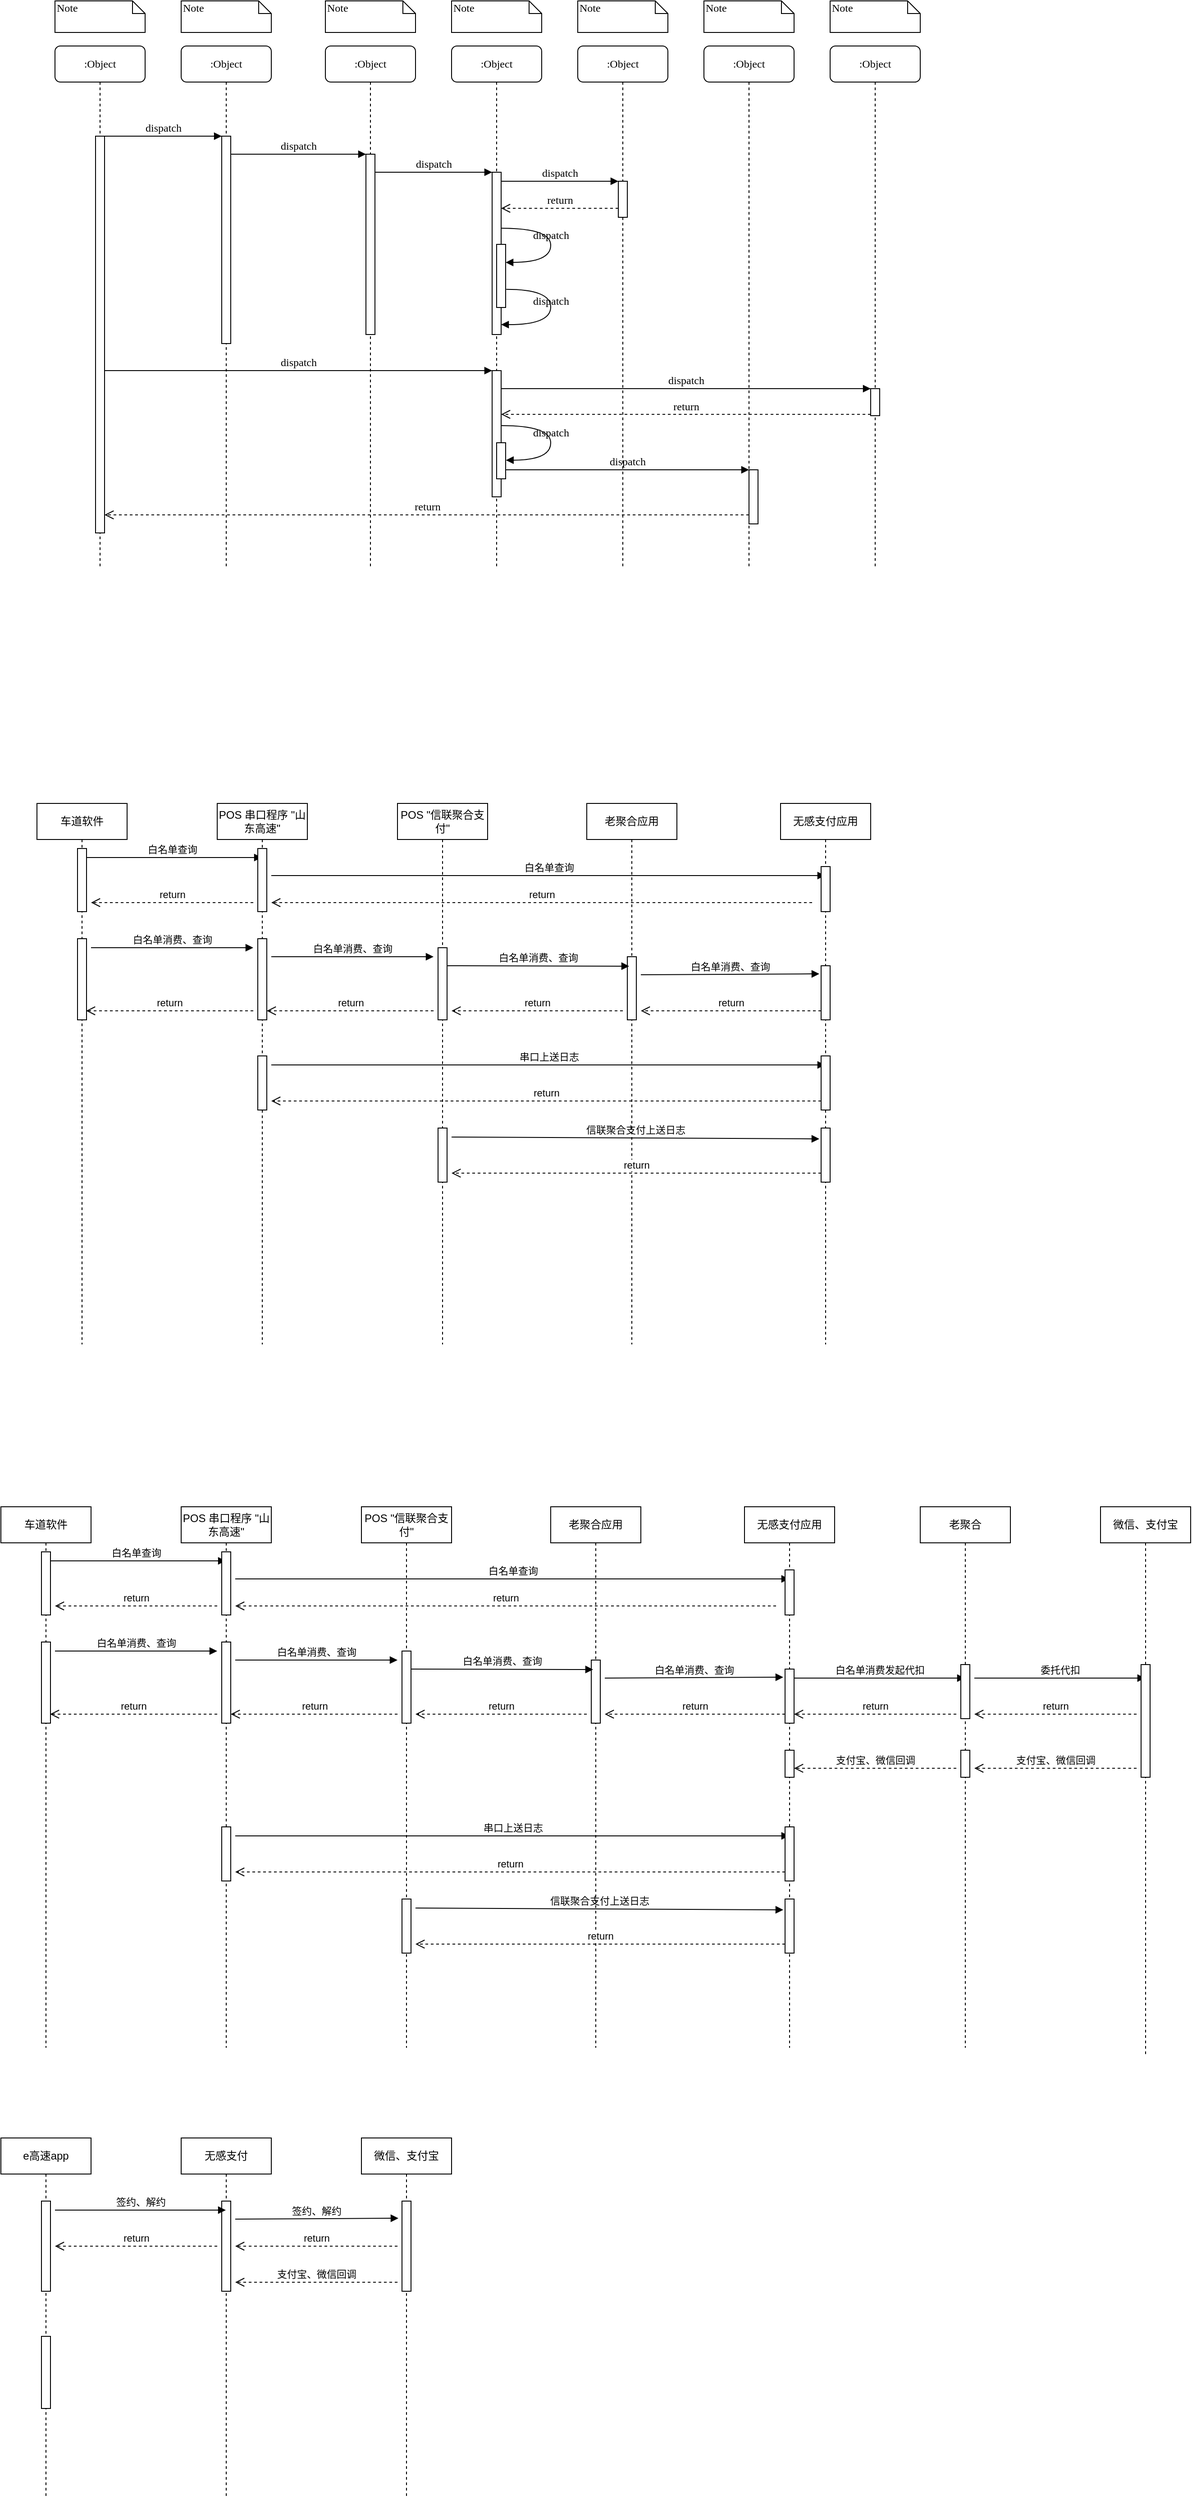 <mxfile version="17.4.2" type="github">
  <diagram name="Page-1" id="13e1069c-82ec-6db2-03f1-153e76fe0fe0">
    <mxGraphModel dx="1422" dy="794" grid="1" gridSize="10" guides="1" tooltips="1" connect="1" arrows="1" fold="1" page="1" pageScale="1" pageWidth="1100" pageHeight="850" background="none" math="0" shadow="0">
      <root>
        <mxCell id="0" />
        <mxCell id="1" parent="0" />
        <mxCell id="7baba1c4bc27f4b0-2" value=":Object" style="shape=umlLifeline;perimeter=lifelinePerimeter;whiteSpace=wrap;html=1;container=1;collapsible=0;recursiveResize=0;outlineConnect=0;rounded=1;shadow=0;comic=0;labelBackgroundColor=none;strokeWidth=1;fontFamily=Verdana;fontSize=12;align=center;" parent="1" vertex="1">
          <mxGeometry x="240" y="80" width="100" height="580" as="geometry" />
        </mxCell>
        <mxCell id="7baba1c4bc27f4b0-10" value="" style="html=1;points=[];perimeter=orthogonalPerimeter;rounded=0;shadow=0;comic=0;labelBackgroundColor=none;strokeWidth=1;fontFamily=Verdana;fontSize=12;align=center;" parent="7baba1c4bc27f4b0-2" vertex="1">
          <mxGeometry x="45" y="100" width="10" height="230" as="geometry" />
        </mxCell>
        <mxCell id="7baba1c4bc27f4b0-3" value=":Object" style="shape=umlLifeline;perimeter=lifelinePerimeter;whiteSpace=wrap;html=1;container=1;collapsible=0;recursiveResize=0;outlineConnect=0;rounded=1;shadow=0;comic=0;labelBackgroundColor=none;strokeWidth=1;fontFamily=Verdana;fontSize=12;align=center;" parent="1" vertex="1">
          <mxGeometry x="400" y="80" width="100" height="580" as="geometry" />
        </mxCell>
        <mxCell id="7baba1c4bc27f4b0-13" value="" style="html=1;points=[];perimeter=orthogonalPerimeter;rounded=0;shadow=0;comic=0;labelBackgroundColor=none;strokeWidth=1;fontFamily=Verdana;fontSize=12;align=center;" parent="7baba1c4bc27f4b0-3" vertex="1">
          <mxGeometry x="45" y="120" width="10" height="200" as="geometry" />
        </mxCell>
        <mxCell id="7baba1c4bc27f4b0-4" value=":Object" style="shape=umlLifeline;perimeter=lifelinePerimeter;whiteSpace=wrap;html=1;container=1;collapsible=0;recursiveResize=0;outlineConnect=0;rounded=1;shadow=0;comic=0;labelBackgroundColor=none;strokeWidth=1;fontFamily=Verdana;fontSize=12;align=center;" parent="1" vertex="1">
          <mxGeometry x="540" y="80" width="100" height="580" as="geometry" />
        </mxCell>
        <mxCell id="7baba1c4bc27f4b0-5" value=":Object" style="shape=umlLifeline;perimeter=lifelinePerimeter;whiteSpace=wrap;html=1;container=1;collapsible=0;recursiveResize=0;outlineConnect=0;rounded=1;shadow=0;comic=0;labelBackgroundColor=none;strokeWidth=1;fontFamily=Verdana;fontSize=12;align=center;" parent="1" vertex="1">
          <mxGeometry x="680" y="80" width="100" height="580" as="geometry" />
        </mxCell>
        <mxCell id="7baba1c4bc27f4b0-6" value=":Object" style="shape=umlLifeline;perimeter=lifelinePerimeter;whiteSpace=wrap;html=1;container=1;collapsible=0;recursiveResize=0;outlineConnect=0;rounded=1;shadow=0;comic=0;labelBackgroundColor=none;strokeWidth=1;fontFamily=Verdana;fontSize=12;align=center;" parent="1" vertex="1">
          <mxGeometry x="820" y="80" width="100" height="580" as="geometry" />
        </mxCell>
        <mxCell id="7baba1c4bc27f4b0-7" value=":Object" style="shape=umlLifeline;perimeter=lifelinePerimeter;whiteSpace=wrap;html=1;container=1;collapsible=0;recursiveResize=0;outlineConnect=0;rounded=1;shadow=0;comic=0;labelBackgroundColor=none;strokeWidth=1;fontFamily=Verdana;fontSize=12;align=center;" parent="1" vertex="1">
          <mxGeometry x="960" y="80" width="100" height="580" as="geometry" />
        </mxCell>
        <mxCell id="7baba1c4bc27f4b0-8" value=":Object" style="shape=umlLifeline;perimeter=lifelinePerimeter;whiteSpace=wrap;html=1;container=1;collapsible=0;recursiveResize=0;outlineConnect=0;rounded=1;shadow=0;comic=0;labelBackgroundColor=none;strokeWidth=1;fontFamily=Verdana;fontSize=12;align=center;" parent="1" vertex="1">
          <mxGeometry x="100" y="80" width="100" height="580" as="geometry" />
        </mxCell>
        <mxCell id="7baba1c4bc27f4b0-9" value="" style="html=1;points=[];perimeter=orthogonalPerimeter;rounded=0;shadow=0;comic=0;labelBackgroundColor=none;strokeWidth=1;fontFamily=Verdana;fontSize=12;align=center;" parent="7baba1c4bc27f4b0-8" vertex="1">
          <mxGeometry x="45" y="100" width="10" height="440" as="geometry" />
        </mxCell>
        <mxCell id="7baba1c4bc27f4b0-16" value="" style="html=1;points=[];perimeter=orthogonalPerimeter;rounded=0;shadow=0;comic=0;labelBackgroundColor=none;strokeWidth=1;fontFamily=Verdana;fontSize=12;align=center;" parent="1" vertex="1">
          <mxGeometry x="585" y="220" width="10" height="180" as="geometry" />
        </mxCell>
        <mxCell id="7baba1c4bc27f4b0-17" value="dispatch" style="html=1;verticalAlign=bottom;endArrow=block;labelBackgroundColor=none;fontFamily=Verdana;fontSize=12;edgeStyle=elbowEdgeStyle;elbow=vertical;" parent="1" source="7baba1c4bc27f4b0-13" target="7baba1c4bc27f4b0-16" edge="1">
          <mxGeometry relative="1" as="geometry">
            <mxPoint x="510" y="220" as="sourcePoint" />
            <Array as="points">
              <mxPoint x="460" y="220" />
            </Array>
          </mxGeometry>
        </mxCell>
        <mxCell id="7baba1c4bc27f4b0-19" value="" style="html=1;points=[];perimeter=orthogonalPerimeter;rounded=0;shadow=0;comic=0;labelBackgroundColor=none;strokeWidth=1;fontFamily=Verdana;fontSize=12;align=center;" parent="1" vertex="1">
          <mxGeometry x="725" y="230" width="10" height="40" as="geometry" />
        </mxCell>
        <mxCell id="7baba1c4bc27f4b0-20" value="dispatch" style="html=1;verticalAlign=bottom;endArrow=block;entryX=0;entryY=0;labelBackgroundColor=none;fontFamily=Verdana;fontSize=12;edgeStyle=elbowEdgeStyle;elbow=vertical;" parent="1" source="7baba1c4bc27f4b0-16" target="7baba1c4bc27f4b0-19" edge="1">
          <mxGeometry relative="1" as="geometry">
            <mxPoint x="650" y="230" as="sourcePoint" />
          </mxGeometry>
        </mxCell>
        <mxCell id="7baba1c4bc27f4b0-21" value="return" style="html=1;verticalAlign=bottom;endArrow=open;dashed=1;endSize=8;labelBackgroundColor=none;fontFamily=Verdana;fontSize=12;edgeStyle=elbowEdgeStyle;elbow=vertical;" parent="1" source="7baba1c4bc27f4b0-19" target="7baba1c4bc27f4b0-16" edge="1">
          <mxGeometry relative="1" as="geometry">
            <mxPoint x="650" y="306" as="targetPoint" />
            <Array as="points">
              <mxPoint x="670" y="260" />
              <mxPoint x="700" y="260" />
            </Array>
          </mxGeometry>
        </mxCell>
        <mxCell id="7baba1c4bc27f4b0-22" value="" style="html=1;points=[];perimeter=orthogonalPerimeter;rounded=0;shadow=0;comic=0;labelBackgroundColor=none;strokeWidth=1;fontFamily=Verdana;fontSize=12;align=center;" parent="1" vertex="1">
          <mxGeometry x="585" y="440" width="10" height="140" as="geometry" />
        </mxCell>
        <mxCell id="7baba1c4bc27f4b0-23" value="dispatch" style="html=1;verticalAlign=bottom;endArrow=block;entryX=0;entryY=0;labelBackgroundColor=none;fontFamily=Verdana;fontSize=12;" parent="1" source="7baba1c4bc27f4b0-9" target="7baba1c4bc27f4b0-22" edge="1">
          <mxGeometry relative="1" as="geometry">
            <mxPoint x="510" y="420" as="sourcePoint" />
          </mxGeometry>
        </mxCell>
        <mxCell id="7baba1c4bc27f4b0-25" value="" style="html=1;points=[];perimeter=orthogonalPerimeter;rounded=0;shadow=0;comic=0;labelBackgroundColor=none;strokeColor=#000000;strokeWidth=1;fillColor=#FFFFFF;fontFamily=Verdana;fontSize=12;fontColor=#000000;align=center;" parent="1" vertex="1">
          <mxGeometry x="1005" y="460" width="10" height="30" as="geometry" />
        </mxCell>
        <mxCell id="7baba1c4bc27f4b0-26" value="dispatch" style="html=1;verticalAlign=bottom;endArrow=block;entryX=0;entryY=0;labelBackgroundColor=none;fontFamily=Verdana;fontSize=12;" parent="1" source="7baba1c4bc27f4b0-22" target="7baba1c4bc27f4b0-25" edge="1">
          <mxGeometry relative="1" as="geometry">
            <mxPoint x="930" y="340" as="sourcePoint" />
          </mxGeometry>
        </mxCell>
        <mxCell id="7baba1c4bc27f4b0-27" value="return" style="html=1;verticalAlign=bottom;endArrow=open;dashed=1;endSize=8;exitX=0;exitY=0.95;labelBackgroundColor=none;fontFamily=Verdana;fontSize=12;" parent="1" source="7baba1c4bc27f4b0-25" target="7baba1c4bc27f4b0-22" edge="1">
          <mxGeometry relative="1" as="geometry">
            <mxPoint x="930" y="416" as="targetPoint" />
          </mxGeometry>
        </mxCell>
        <mxCell id="7baba1c4bc27f4b0-28" value="" style="html=1;points=[];perimeter=orthogonalPerimeter;rounded=0;shadow=0;comic=0;labelBackgroundColor=none;strokeWidth=1;fontFamily=Verdana;fontSize=12;align=center;" parent="1" vertex="1">
          <mxGeometry x="870" y="550" width="10" height="60" as="geometry" />
        </mxCell>
        <mxCell id="7baba1c4bc27f4b0-29" value="dispatch" style="html=1;verticalAlign=bottom;endArrow=block;entryX=0;entryY=0;labelBackgroundColor=none;fontFamily=Verdana;fontSize=12;edgeStyle=elbowEdgeStyle;elbow=vertical;" parent="1" source="7baba1c4bc27f4b0-37" target="7baba1c4bc27f4b0-28" edge="1">
          <mxGeometry relative="1" as="geometry">
            <mxPoint x="800" y="550" as="sourcePoint" />
          </mxGeometry>
        </mxCell>
        <mxCell id="7baba1c4bc27f4b0-30" value="return" style="html=1;verticalAlign=bottom;endArrow=open;dashed=1;endSize=8;labelBackgroundColor=none;fontFamily=Verdana;fontSize=12;edgeStyle=elbowEdgeStyle;elbow=vertical;" parent="1" source="7baba1c4bc27f4b0-28" target="7baba1c4bc27f4b0-9" edge="1">
          <mxGeometry relative="1" as="geometry">
            <mxPoint x="800" y="626" as="targetPoint" />
            <Array as="points">
              <mxPoint x="570" y="600" />
            </Array>
          </mxGeometry>
        </mxCell>
        <mxCell id="7baba1c4bc27f4b0-11" value="dispatch" style="html=1;verticalAlign=bottom;endArrow=block;entryX=0;entryY=0;labelBackgroundColor=none;fontFamily=Verdana;fontSize=12;edgeStyle=elbowEdgeStyle;elbow=vertical;" parent="1" source="7baba1c4bc27f4b0-9" target="7baba1c4bc27f4b0-10" edge="1">
          <mxGeometry relative="1" as="geometry">
            <mxPoint x="220" y="190" as="sourcePoint" />
          </mxGeometry>
        </mxCell>
        <mxCell id="7baba1c4bc27f4b0-14" value="dispatch" style="html=1;verticalAlign=bottom;endArrow=block;entryX=0;entryY=0;labelBackgroundColor=none;fontFamily=Verdana;fontSize=12;edgeStyle=elbowEdgeStyle;elbow=vertical;" parent="1" source="7baba1c4bc27f4b0-10" target="7baba1c4bc27f4b0-13" edge="1">
          <mxGeometry relative="1" as="geometry">
            <mxPoint x="370" y="200" as="sourcePoint" />
          </mxGeometry>
        </mxCell>
        <mxCell id="7baba1c4bc27f4b0-34" value="" style="html=1;points=[];perimeter=orthogonalPerimeter;rounded=0;shadow=0;comic=0;labelBackgroundColor=none;strokeWidth=1;fontFamily=Verdana;fontSize=12;align=center;" parent="1" vertex="1">
          <mxGeometry x="590" y="300" width="10" height="70" as="geometry" />
        </mxCell>
        <mxCell id="7baba1c4bc27f4b0-35" value="dispatch" style="html=1;verticalAlign=bottom;endArrow=block;labelBackgroundColor=none;fontFamily=Verdana;fontSize=12;elbow=vertical;edgeStyle=orthogonalEdgeStyle;curved=1;entryX=1;entryY=0.286;entryPerimeter=0;exitX=1.038;exitY=0.345;exitPerimeter=0;" parent="1" source="7baba1c4bc27f4b0-16" target="7baba1c4bc27f4b0-34" edge="1">
          <mxGeometry relative="1" as="geometry">
            <mxPoint x="465" y="230" as="sourcePoint" />
            <mxPoint x="595" y="230" as="targetPoint" />
            <Array as="points">
              <mxPoint x="650" y="282" />
              <mxPoint x="650" y="320" />
            </Array>
          </mxGeometry>
        </mxCell>
        <mxCell id="7baba1c4bc27f4b0-36" value="dispatch" style="html=1;verticalAlign=bottom;endArrow=block;labelBackgroundColor=none;fontFamily=Verdana;fontSize=12;elbow=vertical;edgeStyle=orthogonalEdgeStyle;curved=1;exitX=1.066;exitY=0.713;exitPerimeter=0;" parent="1" source="7baba1c4bc27f4b0-34" edge="1">
          <mxGeometry relative="1" as="geometry">
            <mxPoint x="610.333" y="350" as="sourcePoint" />
            <mxPoint x="595" y="389" as="targetPoint" />
            <Array as="points">
              <mxPoint x="650" y="350" />
              <mxPoint x="650" y="389" />
            </Array>
          </mxGeometry>
        </mxCell>
        <mxCell id="7baba1c4bc27f4b0-37" value="" style="html=1;points=[];perimeter=orthogonalPerimeter;rounded=0;shadow=0;comic=0;labelBackgroundColor=none;strokeWidth=1;fontFamily=Verdana;fontSize=12;align=center;" parent="1" vertex="1">
          <mxGeometry x="590" y="520" width="10" height="40" as="geometry" />
        </mxCell>
        <mxCell id="7baba1c4bc27f4b0-39" value="dispatch" style="html=1;verticalAlign=bottom;endArrow=block;labelBackgroundColor=none;fontFamily=Verdana;fontSize=12;elbow=vertical;edgeStyle=orthogonalEdgeStyle;curved=1;entryX=1;entryY=0.286;entryPerimeter=0;exitX=1.038;exitY=0.345;exitPerimeter=0;" parent="1" edge="1">
          <mxGeometry relative="1" as="geometry">
            <mxPoint x="595.333" y="501" as="sourcePoint" />
            <mxPoint x="600.333" y="539.333" as="targetPoint" />
            <Array as="points">
              <mxPoint x="650" y="501" />
              <mxPoint x="650" y="539" />
            </Array>
          </mxGeometry>
        </mxCell>
        <mxCell id="7baba1c4bc27f4b0-40" value="Note" style="shape=note;whiteSpace=wrap;html=1;size=14;verticalAlign=top;align=left;spacingTop=-6;rounded=0;shadow=0;comic=0;labelBackgroundColor=none;strokeWidth=1;fontFamily=Verdana;fontSize=12" parent="1" vertex="1">
          <mxGeometry x="100" y="30" width="100" height="35" as="geometry" />
        </mxCell>
        <mxCell id="7baba1c4bc27f4b0-41" value="Note" style="shape=note;whiteSpace=wrap;html=1;size=14;verticalAlign=top;align=left;spacingTop=-6;rounded=0;shadow=0;comic=0;labelBackgroundColor=none;strokeWidth=1;fontFamily=Verdana;fontSize=12" parent="1" vertex="1">
          <mxGeometry x="240" y="30" width="100" height="35" as="geometry" />
        </mxCell>
        <mxCell id="7baba1c4bc27f4b0-42" value="Note" style="shape=note;whiteSpace=wrap;html=1;size=14;verticalAlign=top;align=left;spacingTop=-6;rounded=0;shadow=0;comic=0;labelBackgroundColor=none;strokeWidth=1;fontFamily=Verdana;fontSize=12" parent="1" vertex="1">
          <mxGeometry x="400" y="30" width="100" height="35" as="geometry" />
        </mxCell>
        <mxCell id="7baba1c4bc27f4b0-43" value="Note" style="shape=note;whiteSpace=wrap;html=1;size=14;verticalAlign=top;align=left;spacingTop=-6;rounded=0;shadow=0;comic=0;labelBackgroundColor=none;strokeWidth=1;fontFamily=Verdana;fontSize=12" parent="1" vertex="1">
          <mxGeometry x="540" y="30" width="100" height="35" as="geometry" />
        </mxCell>
        <mxCell id="7baba1c4bc27f4b0-44" value="Note" style="shape=note;whiteSpace=wrap;html=1;size=14;verticalAlign=top;align=left;spacingTop=-6;rounded=0;shadow=0;comic=0;labelBackgroundColor=none;strokeWidth=1;fontFamily=Verdana;fontSize=12" parent="1" vertex="1">
          <mxGeometry x="680" y="30" width="100" height="35" as="geometry" />
        </mxCell>
        <mxCell id="7baba1c4bc27f4b0-45" value="Note" style="shape=note;whiteSpace=wrap;html=1;size=14;verticalAlign=top;align=left;spacingTop=-6;rounded=0;shadow=0;comic=0;labelBackgroundColor=none;strokeWidth=1;fontFamily=Verdana;fontSize=12" parent="1" vertex="1">
          <mxGeometry x="820" y="30" width="100" height="35" as="geometry" />
        </mxCell>
        <mxCell id="7baba1c4bc27f4b0-46" value="Note" style="shape=note;whiteSpace=wrap;html=1;size=14;verticalAlign=top;align=left;spacingTop=-6;rounded=0;shadow=0;comic=0;labelBackgroundColor=none;strokeWidth=1;fontFamily=Verdana;fontSize=12" parent="1" vertex="1">
          <mxGeometry x="960" y="30" width="100" height="35" as="geometry" />
        </mxCell>
        <mxCell id="D-5Mkm0WoFAVphHgILJh-1" value="车道软件" style="shape=umlLifeline;perimeter=lifelinePerimeter;whiteSpace=wrap;html=1;container=1;collapsible=0;recursiveResize=0;outlineConnect=0;" parent="1" vertex="1">
          <mxGeometry x="80" y="920" width="100" height="600" as="geometry" />
        </mxCell>
        <mxCell id="D-5Mkm0WoFAVphHgILJh-15" value="白名单查询" style="html=1;verticalAlign=bottom;endArrow=block;rounded=0;" parent="D-5Mkm0WoFAVphHgILJh-1" target="D-5Mkm0WoFAVphHgILJh-2" edge="1">
          <mxGeometry width="80" relative="1" as="geometry">
            <mxPoint x="50" y="60" as="sourcePoint" />
            <mxPoint x="130" y="60" as="targetPoint" />
          </mxGeometry>
        </mxCell>
        <mxCell id="D-5Mkm0WoFAVphHgILJh-21" value="" style="html=1;points=[];perimeter=orthogonalPerimeter;" parent="D-5Mkm0WoFAVphHgILJh-1" vertex="1">
          <mxGeometry x="45" y="50" width="10" height="70" as="geometry" />
        </mxCell>
        <mxCell id="D-5Mkm0WoFAVphHgILJh-22" value="" style="html=1;points=[];perimeter=orthogonalPerimeter;" parent="D-5Mkm0WoFAVphHgILJh-1" vertex="1">
          <mxGeometry x="45" y="150" width="10" height="90" as="geometry" />
        </mxCell>
        <mxCell id="D-5Mkm0WoFAVphHgILJh-23" value="白名单消费、查询" style="html=1;verticalAlign=bottom;endArrow=block;rounded=0;" parent="D-5Mkm0WoFAVphHgILJh-1" edge="1">
          <mxGeometry width="80" relative="1" as="geometry">
            <mxPoint x="60" y="160" as="sourcePoint" />
            <mxPoint x="240" y="160" as="targetPoint" />
          </mxGeometry>
        </mxCell>
        <mxCell id="D-5Mkm0WoFAVphHgILJh-2" value="POS 串口程序 &quot;山东高速&quot;" style="shape=umlLifeline;perimeter=lifelinePerimeter;whiteSpace=wrap;html=1;container=1;collapsible=0;recursiveResize=0;outlineConnect=0;" parent="1" vertex="1">
          <mxGeometry x="280" y="920" width="100" height="600" as="geometry" />
        </mxCell>
        <mxCell id="D-5Mkm0WoFAVphHgILJh-13" value="" style="html=1;points=[];perimeter=orthogonalPerimeter;" parent="D-5Mkm0WoFAVphHgILJh-2" vertex="1">
          <mxGeometry x="45" y="150" width="10" height="90" as="geometry" />
        </mxCell>
        <mxCell id="D-5Mkm0WoFAVphHgILJh-14" value="" style="html=1;points=[];perimeter=orthogonalPerimeter;" parent="D-5Mkm0WoFAVphHgILJh-2" vertex="1">
          <mxGeometry x="45" y="280" width="10" height="60" as="geometry" />
        </mxCell>
        <mxCell id="D-5Mkm0WoFAVphHgILJh-17" value="白名单查询" style="html=1;verticalAlign=bottom;endArrow=block;rounded=0;" parent="D-5Mkm0WoFAVphHgILJh-2" target="D-5Mkm0WoFAVphHgILJh-5" edge="1">
          <mxGeometry width="80" relative="1" as="geometry">
            <mxPoint x="60" y="80" as="sourcePoint" />
            <mxPoint x="140" y="80" as="targetPoint" />
          </mxGeometry>
        </mxCell>
        <mxCell id="D-5Mkm0WoFAVphHgILJh-24" value="白名单消费、查询" style="html=1;verticalAlign=bottom;endArrow=block;rounded=0;" parent="D-5Mkm0WoFAVphHgILJh-2" edge="1">
          <mxGeometry width="80" relative="1" as="geometry">
            <mxPoint x="60" y="170" as="sourcePoint" />
            <mxPoint x="240" y="170" as="targetPoint" />
          </mxGeometry>
        </mxCell>
        <mxCell id="D-5Mkm0WoFAVphHgILJh-36" value="串口上送日志" style="html=1;verticalAlign=bottom;endArrow=block;rounded=0;" parent="D-5Mkm0WoFAVphHgILJh-2" target="D-5Mkm0WoFAVphHgILJh-5" edge="1">
          <mxGeometry width="80" relative="1" as="geometry">
            <mxPoint x="60" y="290" as="sourcePoint" />
            <mxPoint x="140" y="290" as="targetPoint" />
          </mxGeometry>
        </mxCell>
        <mxCell id="D-5Mkm0WoFAVphHgILJh-3" value="POS &quot;信联聚合支付&quot;" style="shape=umlLifeline;perimeter=lifelinePerimeter;whiteSpace=wrap;html=1;container=1;collapsible=0;recursiveResize=0;outlineConnect=0;" parent="1" vertex="1">
          <mxGeometry x="480" y="920" width="100" height="600" as="geometry" />
        </mxCell>
        <mxCell id="D-5Mkm0WoFAVphHgILJh-25" value="" style="html=1;points=[];perimeter=orthogonalPerimeter;" parent="D-5Mkm0WoFAVphHgILJh-3" vertex="1">
          <mxGeometry x="45" y="160" width="10" height="80" as="geometry" />
        </mxCell>
        <mxCell id="D-5Mkm0WoFAVphHgILJh-35" value="" style="html=1;points=[];perimeter=orthogonalPerimeter;" parent="D-5Mkm0WoFAVphHgILJh-3" vertex="1">
          <mxGeometry x="45" y="360" width="10" height="60" as="geometry" />
        </mxCell>
        <mxCell id="D-5Mkm0WoFAVphHgILJh-41" value="信联聚合支付上送日志" style="html=1;verticalAlign=bottom;endArrow=block;rounded=0;entryX=-0.2;entryY=0.2;entryDx=0;entryDy=0;entryPerimeter=0;" parent="D-5Mkm0WoFAVphHgILJh-3" target="D-5Mkm0WoFAVphHgILJh-40" edge="1">
          <mxGeometry width="80" relative="1" as="geometry">
            <mxPoint x="60" y="370" as="sourcePoint" />
            <mxPoint x="140" y="370" as="targetPoint" />
          </mxGeometry>
        </mxCell>
        <mxCell id="D-5Mkm0WoFAVphHgILJh-4" value="老聚合应用" style="shape=umlLifeline;perimeter=lifelinePerimeter;whiteSpace=wrap;html=1;container=1;collapsible=0;recursiveResize=0;outlineConnect=0;" parent="1" vertex="1">
          <mxGeometry x="690" y="920" width="100" height="600" as="geometry" />
        </mxCell>
        <mxCell id="D-5Mkm0WoFAVphHgILJh-27" value="" style="html=1;points=[];perimeter=orthogonalPerimeter;" parent="D-5Mkm0WoFAVphHgILJh-4" vertex="1">
          <mxGeometry x="45" y="170" width="10" height="70" as="geometry" />
        </mxCell>
        <mxCell id="D-5Mkm0WoFAVphHgILJh-29" value="白名单消费、查询" style="html=1;verticalAlign=bottom;endArrow=block;rounded=0;entryX=-0.2;entryY=0.15;entryDx=0;entryDy=0;entryPerimeter=0;" parent="D-5Mkm0WoFAVphHgILJh-4" target="D-5Mkm0WoFAVphHgILJh-28" edge="1">
          <mxGeometry width="80" relative="1" as="geometry">
            <mxPoint x="60" y="190" as="sourcePoint" />
            <mxPoint x="140" y="190" as="targetPoint" />
          </mxGeometry>
        </mxCell>
        <mxCell id="D-5Mkm0WoFAVphHgILJh-5" value="无感支付应用" style="shape=umlLifeline;perimeter=lifelinePerimeter;whiteSpace=wrap;html=1;container=1;collapsible=0;recursiveResize=0;outlineConnect=0;" parent="1" vertex="1">
          <mxGeometry x="905" y="920" width="100" height="600" as="geometry" />
        </mxCell>
        <mxCell id="D-5Mkm0WoFAVphHgILJh-19" value="" style="html=1;points=[];perimeter=orthogonalPerimeter;" parent="D-5Mkm0WoFAVphHgILJh-5" vertex="1">
          <mxGeometry x="45" y="70" width="10" height="50" as="geometry" />
        </mxCell>
        <mxCell id="D-5Mkm0WoFAVphHgILJh-28" value="" style="html=1;points=[];perimeter=orthogonalPerimeter;" parent="D-5Mkm0WoFAVphHgILJh-5" vertex="1">
          <mxGeometry x="45" y="180" width="10" height="60" as="geometry" />
        </mxCell>
        <mxCell id="D-5Mkm0WoFAVphHgILJh-38" value="" style="html=1;points=[];perimeter=orthogonalPerimeter;" parent="D-5Mkm0WoFAVphHgILJh-5" vertex="1">
          <mxGeometry x="45" y="280" width="10" height="60" as="geometry" />
        </mxCell>
        <mxCell id="D-5Mkm0WoFAVphHgILJh-37" value="return" style="html=1;verticalAlign=bottom;endArrow=open;dashed=1;endSize=8;rounded=0;" parent="D-5Mkm0WoFAVphHgILJh-5" edge="1">
          <mxGeometry relative="1" as="geometry">
            <mxPoint x="45" y="330" as="sourcePoint" />
            <mxPoint x="-565" y="330" as="targetPoint" />
          </mxGeometry>
        </mxCell>
        <mxCell id="D-5Mkm0WoFAVphHgILJh-40" value="" style="html=1;points=[];perimeter=orthogonalPerimeter;" parent="D-5Mkm0WoFAVphHgILJh-5" vertex="1">
          <mxGeometry x="45" y="360" width="10" height="60" as="geometry" />
        </mxCell>
        <mxCell id="D-5Mkm0WoFAVphHgILJh-11" value="" style="html=1;points=[];perimeter=orthogonalPerimeter;" parent="1" vertex="1">
          <mxGeometry x="325" y="970" width="10" height="70" as="geometry" />
        </mxCell>
        <mxCell id="D-5Mkm0WoFAVphHgILJh-18" value="return" style="html=1;verticalAlign=bottom;endArrow=open;dashed=1;endSize=8;rounded=0;" parent="1" edge="1">
          <mxGeometry relative="1" as="geometry">
            <mxPoint x="940" y="1030" as="sourcePoint" />
            <mxPoint x="340" y="1030" as="targetPoint" />
          </mxGeometry>
        </mxCell>
        <mxCell id="D-5Mkm0WoFAVphHgILJh-20" value="return" style="html=1;verticalAlign=bottom;endArrow=open;dashed=1;endSize=8;rounded=0;" parent="1" edge="1">
          <mxGeometry relative="1" as="geometry">
            <mxPoint x="320" y="1030" as="sourcePoint" />
            <mxPoint x="140" y="1030" as="targetPoint" />
          </mxGeometry>
        </mxCell>
        <mxCell id="D-5Mkm0WoFAVphHgILJh-26" value="白名单消费、查询" style="html=1;verticalAlign=bottom;endArrow=block;rounded=0;entryX=0.2;entryY=0.15;entryDx=0;entryDy=0;entryPerimeter=0;" parent="1" target="D-5Mkm0WoFAVphHgILJh-27" edge="1">
          <mxGeometry width="80" relative="1" as="geometry">
            <mxPoint x="535.5" y="1100" as="sourcePoint" />
            <mxPoint x="730" y="1100" as="targetPoint" />
          </mxGeometry>
        </mxCell>
        <mxCell id="D-5Mkm0WoFAVphHgILJh-30" value="return" style="html=1;verticalAlign=bottom;endArrow=open;dashed=1;endSize=8;rounded=0;" parent="1" edge="1">
          <mxGeometry relative="1" as="geometry">
            <mxPoint x="950" y="1150" as="sourcePoint" />
            <mxPoint x="750" y="1150" as="targetPoint" />
          </mxGeometry>
        </mxCell>
        <mxCell id="D-5Mkm0WoFAVphHgILJh-31" value="return" style="html=1;verticalAlign=bottom;endArrow=open;dashed=1;endSize=8;rounded=0;" parent="1" edge="1">
          <mxGeometry relative="1" as="geometry">
            <mxPoint x="730" y="1150" as="sourcePoint" />
            <mxPoint x="540" y="1150" as="targetPoint" />
          </mxGeometry>
        </mxCell>
        <mxCell id="D-5Mkm0WoFAVphHgILJh-32" value="return" style="html=1;verticalAlign=bottom;endArrow=open;dashed=1;endSize=8;rounded=0;" parent="1" edge="1">
          <mxGeometry relative="1" as="geometry">
            <mxPoint x="520" y="1150" as="sourcePoint" />
            <mxPoint x="335" y="1150" as="targetPoint" />
          </mxGeometry>
        </mxCell>
        <mxCell id="D-5Mkm0WoFAVphHgILJh-33" value="return" style="html=1;verticalAlign=bottom;endArrow=open;dashed=1;endSize=8;rounded=0;" parent="1" edge="1">
          <mxGeometry relative="1" as="geometry">
            <mxPoint x="320" y="1150" as="sourcePoint" />
            <mxPoint x="134.5" y="1150" as="targetPoint" />
          </mxGeometry>
        </mxCell>
        <mxCell id="D-5Mkm0WoFAVphHgILJh-42" value="return" style="html=1;verticalAlign=bottom;endArrow=open;dashed=1;endSize=8;rounded=0;exitX=0;exitY=0.833;exitDx=0;exitDy=0;exitPerimeter=0;" parent="1" source="D-5Mkm0WoFAVphHgILJh-40" edge="1">
          <mxGeometry relative="1" as="geometry">
            <mxPoint x="940" y="1330" as="sourcePoint" />
            <mxPoint x="540" y="1330" as="targetPoint" />
          </mxGeometry>
        </mxCell>
        <mxCell id="xb5AY5iqo3YvJbGLRZmN-33" value="车道软件" style="shape=umlLifeline;perimeter=lifelinePerimeter;whiteSpace=wrap;html=1;container=1;collapsible=0;recursiveResize=0;outlineConnect=0;" vertex="1" parent="1">
          <mxGeometry x="40" y="1700" width="100" height="600" as="geometry" />
        </mxCell>
        <mxCell id="xb5AY5iqo3YvJbGLRZmN-34" value="白名单查询" style="html=1;verticalAlign=bottom;endArrow=block;rounded=0;" edge="1" parent="xb5AY5iqo3YvJbGLRZmN-33" target="xb5AY5iqo3YvJbGLRZmN-38">
          <mxGeometry width="80" relative="1" as="geometry">
            <mxPoint x="50" y="60" as="sourcePoint" />
            <mxPoint x="130" y="60" as="targetPoint" />
          </mxGeometry>
        </mxCell>
        <mxCell id="xb5AY5iqo3YvJbGLRZmN-35" value="" style="html=1;points=[];perimeter=orthogonalPerimeter;" vertex="1" parent="xb5AY5iqo3YvJbGLRZmN-33">
          <mxGeometry x="45" y="50" width="10" height="70" as="geometry" />
        </mxCell>
        <mxCell id="xb5AY5iqo3YvJbGLRZmN-36" value="" style="html=1;points=[];perimeter=orthogonalPerimeter;" vertex="1" parent="xb5AY5iqo3YvJbGLRZmN-33">
          <mxGeometry x="45" y="150" width="10" height="90" as="geometry" />
        </mxCell>
        <mxCell id="xb5AY5iqo3YvJbGLRZmN-37" value="白名单消费、查询" style="html=1;verticalAlign=bottom;endArrow=block;rounded=0;" edge="1" parent="xb5AY5iqo3YvJbGLRZmN-33">
          <mxGeometry width="80" relative="1" as="geometry">
            <mxPoint x="60" y="160" as="sourcePoint" />
            <mxPoint x="240" y="160" as="targetPoint" />
          </mxGeometry>
        </mxCell>
        <mxCell id="xb5AY5iqo3YvJbGLRZmN-38" value="POS 串口程序 &quot;山东高速&quot;" style="shape=umlLifeline;perimeter=lifelinePerimeter;whiteSpace=wrap;html=1;container=1;collapsible=0;recursiveResize=0;outlineConnect=0;" vertex="1" parent="1">
          <mxGeometry x="240" y="1700" width="100" height="600" as="geometry" />
        </mxCell>
        <mxCell id="xb5AY5iqo3YvJbGLRZmN-39" value="" style="html=1;points=[];perimeter=orthogonalPerimeter;" vertex="1" parent="xb5AY5iqo3YvJbGLRZmN-38">
          <mxGeometry x="45" y="150" width="10" height="90" as="geometry" />
        </mxCell>
        <mxCell id="xb5AY5iqo3YvJbGLRZmN-40" value="" style="html=1;points=[];perimeter=orthogonalPerimeter;" vertex="1" parent="xb5AY5iqo3YvJbGLRZmN-38">
          <mxGeometry x="45" y="355" width="10" height="60" as="geometry" />
        </mxCell>
        <mxCell id="xb5AY5iqo3YvJbGLRZmN-41" value="白名单查询" style="html=1;verticalAlign=bottom;endArrow=block;rounded=0;" edge="1" parent="xb5AY5iqo3YvJbGLRZmN-38" target="xb5AY5iqo3YvJbGLRZmN-51">
          <mxGeometry width="80" relative="1" as="geometry">
            <mxPoint x="60" y="80" as="sourcePoint" />
            <mxPoint x="140" y="80" as="targetPoint" />
          </mxGeometry>
        </mxCell>
        <mxCell id="xb5AY5iqo3YvJbGLRZmN-42" value="白名单消费、查询" style="html=1;verticalAlign=bottom;endArrow=block;rounded=0;" edge="1" parent="xb5AY5iqo3YvJbGLRZmN-38">
          <mxGeometry width="80" relative="1" as="geometry">
            <mxPoint x="60" y="170" as="sourcePoint" />
            <mxPoint x="240" y="170" as="targetPoint" />
          </mxGeometry>
        </mxCell>
        <mxCell id="xb5AY5iqo3YvJbGLRZmN-43" value="串口上送日志" style="html=1;verticalAlign=bottom;endArrow=block;rounded=0;" edge="1" parent="xb5AY5iqo3YvJbGLRZmN-38">
          <mxGeometry width="80" relative="1" as="geometry">
            <mxPoint x="60" y="365" as="sourcePoint" />
            <mxPoint x="674.5" y="365" as="targetPoint" />
          </mxGeometry>
        </mxCell>
        <mxCell id="xb5AY5iqo3YvJbGLRZmN-44" value="POS &quot;信联聚合支付&quot;" style="shape=umlLifeline;perimeter=lifelinePerimeter;whiteSpace=wrap;html=1;container=1;collapsible=0;recursiveResize=0;outlineConnect=0;" vertex="1" parent="1">
          <mxGeometry x="440" y="1700" width="100" height="600" as="geometry" />
        </mxCell>
        <mxCell id="xb5AY5iqo3YvJbGLRZmN-45" value="" style="html=1;points=[];perimeter=orthogonalPerimeter;" vertex="1" parent="xb5AY5iqo3YvJbGLRZmN-44">
          <mxGeometry x="45" y="160" width="10" height="80" as="geometry" />
        </mxCell>
        <mxCell id="xb5AY5iqo3YvJbGLRZmN-46" value="" style="html=1;points=[];perimeter=orthogonalPerimeter;" vertex="1" parent="xb5AY5iqo3YvJbGLRZmN-44">
          <mxGeometry x="45" y="435" width="10" height="60" as="geometry" />
        </mxCell>
        <mxCell id="xb5AY5iqo3YvJbGLRZmN-47" value="信联聚合支付上送日志" style="html=1;verticalAlign=bottom;endArrow=block;rounded=0;entryX=-0.2;entryY=0.2;entryDx=0;entryDy=0;entryPerimeter=0;" edge="1" parent="xb5AY5iqo3YvJbGLRZmN-44" target="xb5AY5iqo3YvJbGLRZmN-56">
          <mxGeometry width="80" relative="1" as="geometry">
            <mxPoint x="60" y="445" as="sourcePoint" />
            <mxPoint x="140" y="445" as="targetPoint" />
          </mxGeometry>
        </mxCell>
        <mxCell id="xb5AY5iqo3YvJbGLRZmN-48" value="老聚合应用" style="shape=umlLifeline;perimeter=lifelinePerimeter;whiteSpace=wrap;html=1;container=1;collapsible=0;recursiveResize=0;outlineConnect=0;" vertex="1" parent="1">
          <mxGeometry x="650" y="1700" width="100" height="600" as="geometry" />
        </mxCell>
        <mxCell id="xb5AY5iqo3YvJbGLRZmN-49" value="" style="html=1;points=[];perimeter=orthogonalPerimeter;" vertex="1" parent="xb5AY5iqo3YvJbGLRZmN-48">
          <mxGeometry x="45" y="170" width="10" height="70" as="geometry" />
        </mxCell>
        <mxCell id="xb5AY5iqo3YvJbGLRZmN-50" value="白名单消费、查询" style="html=1;verticalAlign=bottom;endArrow=block;rounded=0;entryX=-0.2;entryY=0.15;entryDx=0;entryDy=0;entryPerimeter=0;" edge="1" parent="xb5AY5iqo3YvJbGLRZmN-48" target="xb5AY5iqo3YvJbGLRZmN-53">
          <mxGeometry width="80" relative="1" as="geometry">
            <mxPoint x="60" y="190" as="sourcePoint" />
            <mxPoint x="140" y="190" as="targetPoint" />
          </mxGeometry>
        </mxCell>
        <mxCell id="xb5AY5iqo3YvJbGLRZmN-51" value="无感支付应用" style="shape=umlLifeline;perimeter=lifelinePerimeter;whiteSpace=wrap;html=1;container=1;collapsible=0;recursiveResize=0;outlineConnect=0;" vertex="1" parent="1">
          <mxGeometry x="865" y="1700" width="100" height="600" as="geometry" />
        </mxCell>
        <mxCell id="xb5AY5iqo3YvJbGLRZmN-52" value="" style="html=1;points=[];perimeter=orthogonalPerimeter;" vertex="1" parent="xb5AY5iqo3YvJbGLRZmN-51">
          <mxGeometry x="45" y="70" width="10" height="50" as="geometry" />
        </mxCell>
        <mxCell id="xb5AY5iqo3YvJbGLRZmN-53" value="" style="html=1;points=[];perimeter=orthogonalPerimeter;" vertex="1" parent="xb5AY5iqo3YvJbGLRZmN-51">
          <mxGeometry x="45" y="180" width="10" height="60" as="geometry" />
        </mxCell>
        <mxCell id="xb5AY5iqo3YvJbGLRZmN-54" value="" style="html=1;points=[];perimeter=orthogonalPerimeter;" vertex="1" parent="xb5AY5iqo3YvJbGLRZmN-51">
          <mxGeometry x="45" y="355" width="10" height="60" as="geometry" />
        </mxCell>
        <mxCell id="xb5AY5iqo3YvJbGLRZmN-55" value="return" style="html=1;verticalAlign=bottom;endArrow=open;dashed=1;endSize=8;rounded=0;" edge="1" parent="xb5AY5iqo3YvJbGLRZmN-51">
          <mxGeometry relative="1" as="geometry">
            <mxPoint x="45" y="405" as="sourcePoint" />
            <mxPoint x="-565" y="405" as="targetPoint" />
          </mxGeometry>
        </mxCell>
        <mxCell id="xb5AY5iqo3YvJbGLRZmN-56" value="" style="html=1;points=[];perimeter=orthogonalPerimeter;" vertex="1" parent="xb5AY5iqo3YvJbGLRZmN-51">
          <mxGeometry x="45" y="435" width="10" height="60" as="geometry" />
        </mxCell>
        <mxCell id="xb5AY5iqo3YvJbGLRZmN-73" value="白名单消费发起代扣" style="html=1;verticalAlign=bottom;endArrow=block;rounded=0;" edge="1" parent="xb5AY5iqo3YvJbGLRZmN-51" target="xb5AY5iqo3YvJbGLRZmN-70">
          <mxGeometry width="80" relative="1" as="geometry">
            <mxPoint x="55" y="190" as="sourcePoint" />
            <mxPoint x="135" y="190" as="targetPoint" />
          </mxGeometry>
        </mxCell>
        <mxCell id="xb5AY5iqo3YvJbGLRZmN-82" value="" style="html=1;points=[];perimeter=orthogonalPerimeter;" vertex="1" parent="xb5AY5iqo3YvJbGLRZmN-51">
          <mxGeometry x="45" y="270" width="10" height="30" as="geometry" />
        </mxCell>
        <mxCell id="xb5AY5iqo3YvJbGLRZmN-57" value="" style="html=1;points=[];perimeter=orthogonalPerimeter;" vertex="1" parent="1">
          <mxGeometry x="285" y="1750" width="10" height="70" as="geometry" />
        </mxCell>
        <mxCell id="xb5AY5iqo3YvJbGLRZmN-58" value="return" style="html=1;verticalAlign=bottom;endArrow=open;dashed=1;endSize=8;rounded=0;" edge="1" parent="1">
          <mxGeometry relative="1" as="geometry">
            <mxPoint x="900" y="1810" as="sourcePoint" />
            <mxPoint x="300" y="1810" as="targetPoint" />
          </mxGeometry>
        </mxCell>
        <mxCell id="xb5AY5iqo3YvJbGLRZmN-59" value="return" style="html=1;verticalAlign=bottom;endArrow=open;dashed=1;endSize=8;rounded=0;" edge="1" parent="1">
          <mxGeometry relative="1" as="geometry">
            <mxPoint x="280" y="1810" as="sourcePoint" />
            <mxPoint x="100" y="1810" as="targetPoint" />
          </mxGeometry>
        </mxCell>
        <mxCell id="xb5AY5iqo3YvJbGLRZmN-60" value="白名单消费、查询" style="html=1;verticalAlign=bottom;endArrow=block;rounded=0;entryX=0.2;entryY=0.15;entryDx=0;entryDy=0;entryPerimeter=0;" edge="1" parent="1" target="xb5AY5iqo3YvJbGLRZmN-49">
          <mxGeometry width="80" relative="1" as="geometry">
            <mxPoint x="495.5" y="1880" as="sourcePoint" />
            <mxPoint x="690" y="1880" as="targetPoint" />
          </mxGeometry>
        </mxCell>
        <mxCell id="xb5AY5iqo3YvJbGLRZmN-61" value="return" style="html=1;verticalAlign=bottom;endArrow=open;dashed=1;endSize=8;rounded=0;" edge="1" parent="1">
          <mxGeometry relative="1" as="geometry">
            <mxPoint x="910" y="1930" as="sourcePoint" />
            <mxPoint x="710" y="1930" as="targetPoint" />
          </mxGeometry>
        </mxCell>
        <mxCell id="xb5AY5iqo3YvJbGLRZmN-62" value="return" style="html=1;verticalAlign=bottom;endArrow=open;dashed=1;endSize=8;rounded=0;" edge="1" parent="1">
          <mxGeometry relative="1" as="geometry">
            <mxPoint x="690" y="1930" as="sourcePoint" />
            <mxPoint x="500" y="1930" as="targetPoint" />
          </mxGeometry>
        </mxCell>
        <mxCell id="xb5AY5iqo3YvJbGLRZmN-63" value="return" style="html=1;verticalAlign=bottom;endArrow=open;dashed=1;endSize=8;rounded=0;" edge="1" parent="1">
          <mxGeometry relative="1" as="geometry">
            <mxPoint x="480" y="1930" as="sourcePoint" />
            <mxPoint x="295" y="1930" as="targetPoint" />
          </mxGeometry>
        </mxCell>
        <mxCell id="xb5AY5iqo3YvJbGLRZmN-64" value="return" style="html=1;verticalAlign=bottom;endArrow=open;dashed=1;endSize=8;rounded=0;" edge="1" parent="1">
          <mxGeometry relative="1" as="geometry">
            <mxPoint x="280" y="1930" as="sourcePoint" />
            <mxPoint x="94.5" y="1930" as="targetPoint" />
          </mxGeometry>
        </mxCell>
        <mxCell id="xb5AY5iqo3YvJbGLRZmN-65" value="return" style="html=1;verticalAlign=bottom;endArrow=open;dashed=1;endSize=8;rounded=0;exitX=0;exitY=0.833;exitDx=0;exitDy=0;exitPerimeter=0;" edge="1" parent="1" source="xb5AY5iqo3YvJbGLRZmN-56">
          <mxGeometry relative="1" as="geometry">
            <mxPoint x="900" y="2185" as="sourcePoint" />
            <mxPoint x="500" y="2185" as="targetPoint" />
          </mxGeometry>
        </mxCell>
        <mxCell id="xb5AY5iqo3YvJbGLRZmN-70" value="老聚合" style="shape=umlLifeline;perimeter=lifelinePerimeter;whiteSpace=wrap;html=1;container=1;collapsible=0;recursiveResize=0;outlineConnect=0;" vertex="1" parent="1">
          <mxGeometry x="1060" y="1700" width="100" height="600" as="geometry" />
        </mxCell>
        <mxCell id="xb5AY5iqo3YvJbGLRZmN-72" value="" style="html=1;points=[];perimeter=orthogonalPerimeter;" vertex="1" parent="xb5AY5iqo3YvJbGLRZmN-70">
          <mxGeometry x="45" y="175" width="10" height="60" as="geometry" />
        </mxCell>
        <mxCell id="xb5AY5iqo3YvJbGLRZmN-75" value="委托代扣" style="html=1;verticalAlign=bottom;endArrow=block;rounded=0;" edge="1" parent="xb5AY5iqo3YvJbGLRZmN-70" target="xb5AY5iqo3YvJbGLRZmN-71">
          <mxGeometry width="80" relative="1" as="geometry">
            <mxPoint x="60" y="190" as="sourcePoint" />
            <mxPoint x="140" y="190" as="targetPoint" />
          </mxGeometry>
        </mxCell>
        <mxCell id="xb5AY5iqo3YvJbGLRZmN-83" value="" style="html=1;points=[];perimeter=orthogonalPerimeter;" vertex="1" parent="xb5AY5iqo3YvJbGLRZmN-70">
          <mxGeometry x="45" y="270" width="10" height="30" as="geometry" />
        </mxCell>
        <mxCell id="xb5AY5iqo3YvJbGLRZmN-77" value="支付宝、微信回调" style="html=1;verticalAlign=bottom;endArrow=open;dashed=1;endSize=8;rounded=0;" edge="1" parent="xb5AY5iqo3YvJbGLRZmN-70">
          <mxGeometry relative="1" as="geometry">
            <mxPoint x="40" y="290" as="sourcePoint" />
            <mxPoint x="-140" y="290" as="targetPoint" />
          </mxGeometry>
        </mxCell>
        <mxCell id="xb5AY5iqo3YvJbGLRZmN-71" value="微信、支付宝" style="shape=umlLifeline;perimeter=lifelinePerimeter;whiteSpace=wrap;html=1;container=1;collapsible=0;recursiveResize=0;outlineConnect=0;" vertex="1" parent="1">
          <mxGeometry x="1260" y="1700" width="100" height="610" as="geometry" />
        </mxCell>
        <mxCell id="xb5AY5iqo3YvJbGLRZmN-74" value="" style="html=1;points=[];perimeter=orthogonalPerimeter;" vertex="1" parent="xb5AY5iqo3YvJbGLRZmN-71">
          <mxGeometry x="45" y="175" width="10" height="125" as="geometry" />
        </mxCell>
        <mxCell id="xb5AY5iqo3YvJbGLRZmN-85" value="return" style="html=1;verticalAlign=bottom;endArrow=open;dashed=1;endSize=8;rounded=0;" edge="1" parent="xb5AY5iqo3YvJbGLRZmN-71">
          <mxGeometry relative="1" as="geometry">
            <mxPoint x="40" y="230" as="sourcePoint" />
            <mxPoint x="-140" y="230" as="targetPoint" />
          </mxGeometry>
        </mxCell>
        <mxCell id="xb5AY5iqo3YvJbGLRZmN-76" value="支付宝、微信回调" style="html=1;verticalAlign=bottom;endArrow=open;dashed=1;endSize=8;rounded=0;" edge="1" parent="1">
          <mxGeometry relative="1" as="geometry">
            <mxPoint x="1300" y="1990" as="sourcePoint" />
            <mxPoint x="1120" y="1990" as="targetPoint" />
          </mxGeometry>
        </mxCell>
        <mxCell id="xb5AY5iqo3YvJbGLRZmN-78" value="e高速app" style="shape=umlLifeline;perimeter=lifelinePerimeter;whiteSpace=wrap;html=1;container=1;collapsible=0;recursiveResize=0;outlineConnect=0;" vertex="1" parent="1">
          <mxGeometry x="40" y="2400" width="100" height="400" as="geometry" />
        </mxCell>
        <mxCell id="xb5AY5iqo3YvJbGLRZmN-88" value="" style="html=1;points=[];perimeter=orthogonalPerimeter;" vertex="1" parent="xb5AY5iqo3YvJbGLRZmN-78">
          <mxGeometry x="45" y="70" width="10" height="100" as="geometry" />
        </mxCell>
        <mxCell id="xb5AY5iqo3YvJbGLRZmN-97" value="" style="html=1;points=[];perimeter=orthogonalPerimeter;" vertex="1" parent="xb5AY5iqo3YvJbGLRZmN-78">
          <mxGeometry x="45" y="220" width="10" height="80" as="geometry" />
        </mxCell>
        <mxCell id="xb5AY5iqo3YvJbGLRZmN-79" value="无感支付" style="shape=umlLifeline;perimeter=lifelinePerimeter;whiteSpace=wrap;html=1;container=1;collapsible=0;recursiveResize=0;outlineConnect=0;" vertex="1" parent="1">
          <mxGeometry x="240" y="2400" width="100" height="400" as="geometry" />
        </mxCell>
        <mxCell id="xb5AY5iqo3YvJbGLRZmN-89" value="" style="html=1;points=[];perimeter=orthogonalPerimeter;" vertex="1" parent="xb5AY5iqo3YvJbGLRZmN-79">
          <mxGeometry x="45" y="70" width="10" height="100" as="geometry" />
        </mxCell>
        <mxCell id="xb5AY5iqo3YvJbGLRZmN-91" value="签约、解约" style="html=1;verticalAlign=bottom;endArrow=block;rounded=0;entryX=-0.4;entryY=0.19;entryDx=0;entryDy=0;entryPerimeter=0;" edge="1" parent="xb5AY5iqo3YvJbGLRZmN-79" target="xb5AY5iqo3YvJbGLRZmN-90">
          <mxGeometry width="80" relative="1" as="geometry">
            <mxPoint x="60" y="90" as="sourcePoint" />
            <mxPoint x="140" y="90" as="targetPoint" />
          </mxGeometry>
        </mxCell>
        <mxCell id="xb5AY5iqo3YvJbGLRZmN-80" value="微信、支付宝" style="shape=umlLifeline;perimeter=lifelinePerimeter;whiteSpace=wrap;html=1;container=1;collapsible=0;recursiveResize=0;outlineConnect=0;" vertex="1" parent="1">
          <mxGeometry x="440" y="2400" width="100" height="400" as="geometry" />
        </mxCell>
        <mxCell id="xb5AY5iqo3YvJbGLRZmN-90" value="" style="html=1;points=[];perimeter=orthogonalPerimeter;" vertex="1" parent="xb5AY5iqo3YvJbGLRZmN-80">
          <mxGeometry x="45" y="70" width="10" height="100" as="geometry" />
        </mxCell>
        <mxCell id="xb5AY5iqo3YvJbGLRZmN-86" value="return" style="html=1;verticalAlign=bottom;endArrow=open;dashed=1;endSize=8;rounded=0;" edge="1" parent="1">
          <mxGeometry relative="1" as="geometry">
            <mxPoint x="1100" y="1930" as="sourcePoint" />
            <mxPoint x="920" y="1930" as="targetPoint" />
          </mxGeometry>
        </mxCell>
        <mxCell id="xb5AY5iqo3YvJbGLRZmN-87" value="签约、解约" style="html=1;verticalAlign=bottom;endArrow=block;rounded=0;" edge="1" parent="1" target="xb5AY5iqo3YvJbGLRZmN-79">
          <mxGeometry width="80" relative="1" as="geometry">
            <mxPoint x="100" y="2480" as="sourcePoint" />
            <mxPoint x="180" y="2480" as="targetPoint" />
          </mxGeometry>
        </mxCell>
        <mxCell id="xb5AY5iqo3YvJbGLRZmN-92" value="return" style="html=1;verticalAlign=bottom;endArrow=open;dashed=1;endSize=8;rounded=0;" edge="1" parent="1">
          <mxGeometry relative="1" as="geometry">
            <mxPoint x="480" y="2520" as="sourcePoint" />
            <mxPoint x="300" y="2520" as="targetPoint" />
          </mxGeometry>
        </mxCell>
        <mxCell id="xb5AY5iqo3YvJbGLRZmN-93" value="return" style="html=1;verticalAlign=bottom;endArrow=open;dashed=1;endSize=8;rounded=0;" edge="1" parent="1">
          <mxGeometry relative="1" as="geometry">
            <mxPoint x="280" y="2520" as="sourcePoint" />
            <mxPoint x="100" y="2520" as="targetPoint" />
          </mxGeometry>
        </mxCell>
        <mxCell id="xb5AY5iqo3YvJbGLRZmN-95" value="支付宝、微信回调" style="html=1;verticalAlign=bottom;endArrow=open;dashed=1;endSize=8;rounded=0;" edge="1" parent="1">
          <mxGeometry relative="1" as="geometry">
            <mxPoint x="480" y="2560" as="sourcePoint" />
            <mxPoint x="300" y="2560" as="targetPoint" />
          </mxGeometry>
        </mxCell>
      </root>
    </mxGraphModel>
  </diagram>
</mxfile>
